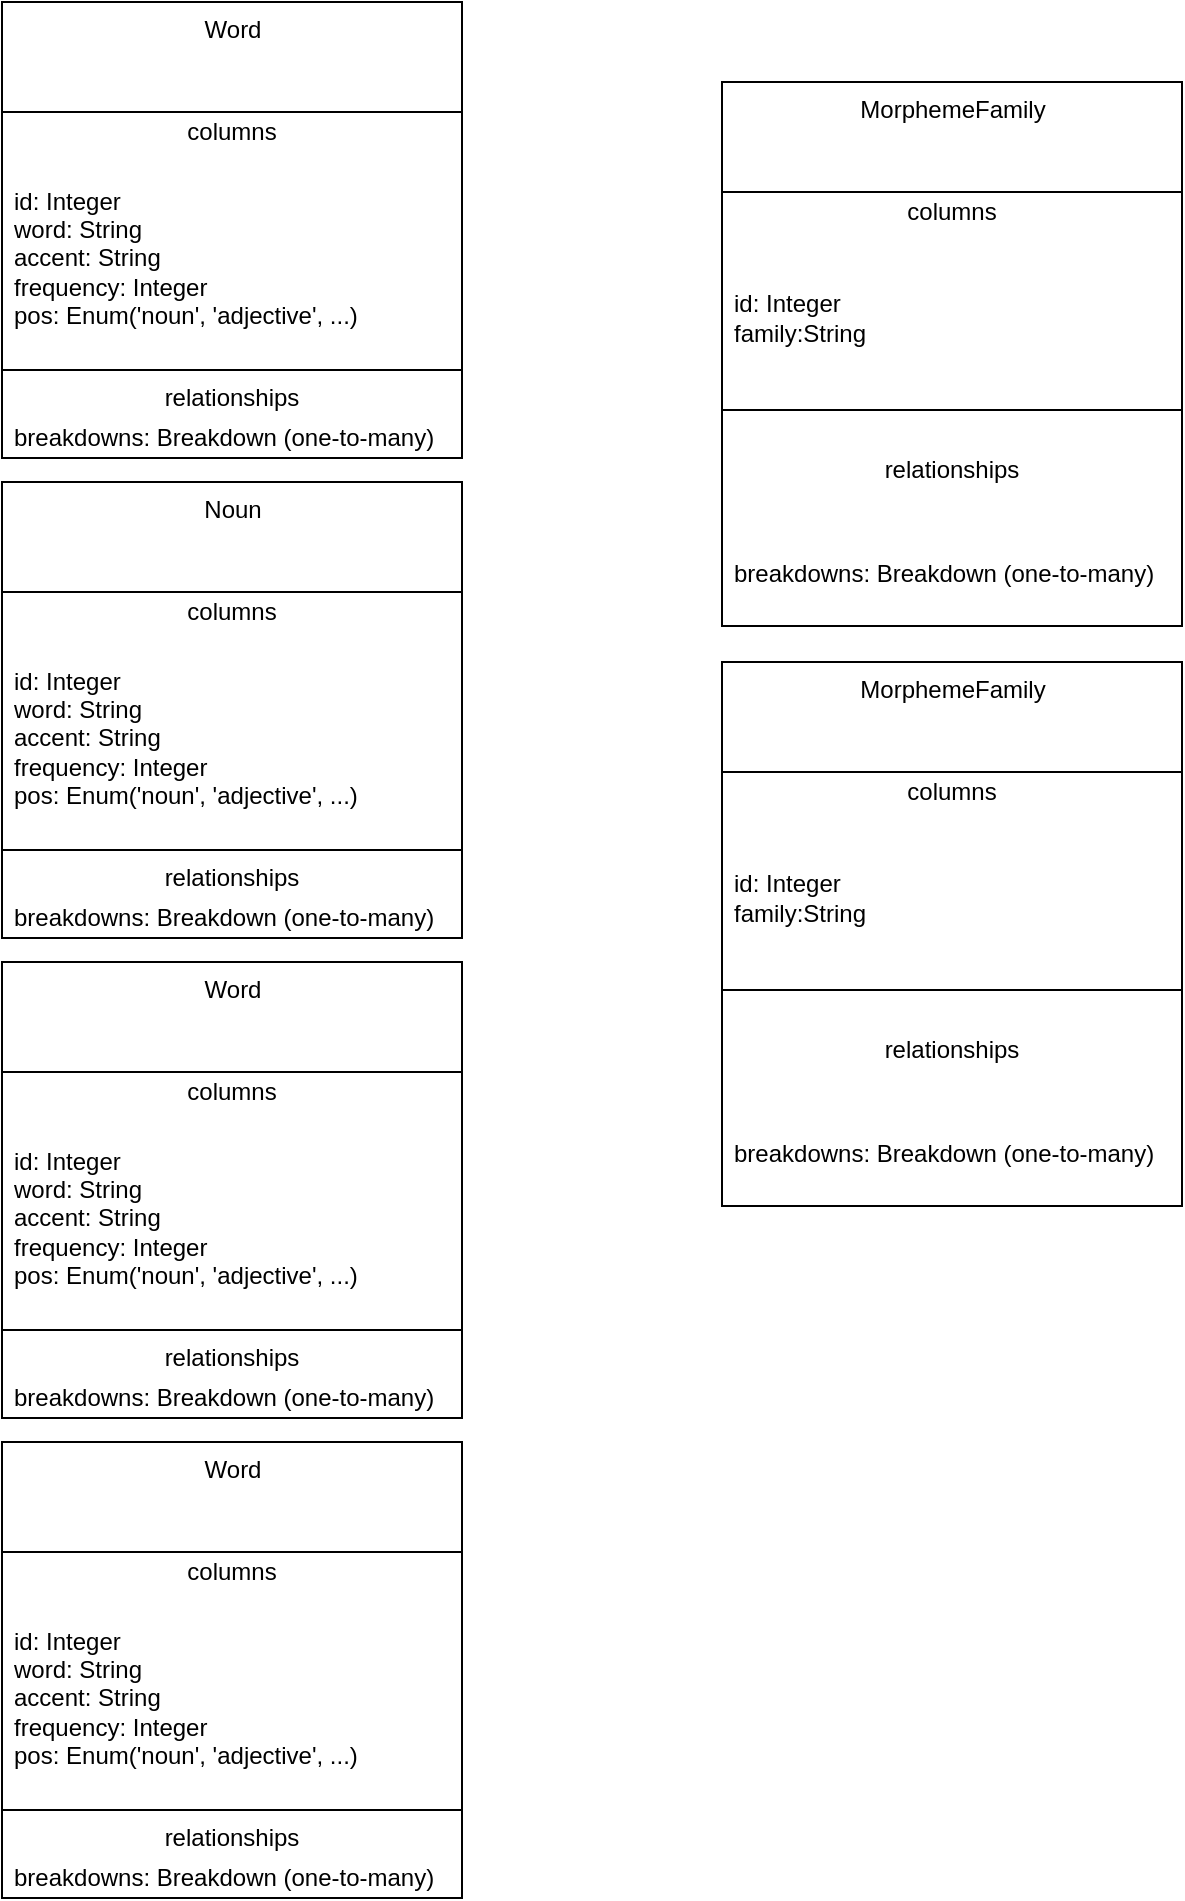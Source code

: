 <mxfile>
    <diagram id="u5tWkhb4qozzhrFfAu4i" name="Page-1">
        <mxGraphModel dx="758" dy="609" grid="1" gridSize="10" guides="1" tooltips="1" connect="1" arrows="1" fold="1" page="1" pageScale="1" pageWidth="850" pageHeight="1100" math="0" shadow="0">
            <root>
                <mxCell id="0"/>
                <mxCell id="1" parent="0"/>
                <mxCell id="9kcTOvRLCprrMwlBPnhx-21" value="Word" style="swimlane;fontStyle=0;align=center;verticalAlign=top;childLayout=stackLayout;horizontal=1;startSize=55;horizontalStack=0;resizeParent=1;resizeParentMax=0;resizeLast=0;collapsible=0;marginBottom=0;html=1;" vertex="1" parent="1">
                    <mxGeometry x="40" y="40" width="230" height="228" as="geometry"/>
                </mxCell>
                <mxCell id="9kcTOvRLCprrMwlBPnhx-22" value="columns" style="text;html=1;strokeColor=none;fillColor=none;align=center;verticalAlign=middle;spacingLeft=4;spacingRight=4;overflow=hidden;rotatable=0;points=[[0,0.5],[1,0.5]];portConstraint=eastwest;" vertex="1" parent="9kcTOvRLCprrMwlBPnhx-21">
                    <mxGeometry y="55" width="230" height="20" as="geometry"/>
                </mxCell>
                <mxCell id="9kcTOvRLCprrMwlBPnhx-23" value="id: Integer&lt;br&gt;word: String&lt;br&gt;accent: String&lt;br&gt;frequency: Integer&lt;br&gt;pos: Enum('noun', 'adjective', ...)" style="text;html=1;strokeColor=none;fillColor=none;align=left;verticalAlign=middle;spacingLeft=4;spacingRight=4;overflow=hidden;rotatable=0;points=[[0,0.5],[1,0.5]];portConstraint=eastwest;" vertex="1" parent="9kcTOvRLCprrMwlBPnhx-21">
                    <mxGeometry y="75" width="230" height="105" as="geometry"/>
                </mxCell>
                <mxCell id="9kcTOvRLCprrMwlBPnhx-26" value="" style="line;strokeWidth=1;fillColor=none;align=left;verticalAlign=middle;spacingTop=-1;spacingLeft=3;spacingRight=3;rotatable=0;labelPosition=right;points=[];portConstraint=eastwest;" vertex="1" parent="9kcTOvRLCprrMwlBPnhx-21">
                    <mxGeometry y="180" width="230" height="8" as="geometry"/>
                </mxCell>
                <mxCell id="9kcTOvRLCprrMwlBPnhx-27" value="relationships" style="text;html=1;strokeColor=none;fillColor=none;align=center;verticalAlign=middle;spacingLeft=4;spacingRight=4;overflow=hidden;rotatable=0;points=[[0,0.5],[1,0.5]];portConstraint=eastwest;" vertex="1" parent="9kcTOvRLCprrMwlBPnhx-21">
                    <mxGeometry y="188" width="230" height="20" as="geometry"/>
                </mxCell>
                <mxCell id="9kcTOvRLCprrMwlBPnhx-28" value="breakdowns: Breakdown (one-to-many)" style="text;html=1;strokeColor=none;fillColor=none;align=left;verticalAlign=middle;spacingLeft=4;spacingRight=4;overflow=hidden;rotatable=0;points=[[0,0.5],[1,0.5]];portConstraint=eastwest;" vertex="1" parent="9kcTOvRLCprrMwlBPnhx-21">
                    <mxGeometry y="208" width="230" height="20" as="geometry"/>
                </mxCell>
                <mxCell id="tPbnxhD-_OxOBcSZdSDR-2" value="MorphemeFamily" style="swimlane;fontStyle=0;align=center;verticalAlign=top;childLayout=stackLayout;horizontal=1;startSize=55;horizontalStack=0;resizeParent=1;resizeParentMax=0;resizeLast=0;collapsible=0;marginBottom=0;html=1;" vertex="1" parent="1">
                    <mxGeometry x="400" y="80" width="230" height="272" as="geometry"/>
                </mxCell>
                <mxCell id="tPbnxhD-_OxOBcSZdSDR-3" value="columns" style="text;html=1;strokeColor=none;fillColor=none;align=center;verticalAlign=middle;spacingLeft=4;spacingRight=4;overflow=hidden;rotatable=0;points=[[0,0.5],[1,0.5]];portConstraint=eastwest;" vertex="1" parent="tPbnxhD-_OxOBcSZdSDR-2">
                    <mxGeometry y="55" width="230" height="20" as="geometry"/>
                </mxCell>
                <mxCell id="tPbnxhD-_OxOBcSZdSDR-4" value="id: Integer&lt;br&gt;family:String" style="text;html=1;strokeColor=none;fillColor=none;align=left;verticalAlign=middle;spacingLeft=4;spacingRight=4;overflow=hidden;rotatable=0;points=[[0,0.5],[1,0.5]];portConstraint=eastwest;" vertex="1" parent="tPbnxhD-_OxOBcSZdSDR-2">
                    <mxGeometry y="75" width="230" height="85" as="geometry"/>
                </mxCell>
                <mxCell id="tPbnxhD-_OxOBcSZdSDR-5" value="" style="line;strokeWidth=1;fillColor=none;align=left;verticalAlign=middle;spacingTop=-1;spacingLeft=3;spacingRight=3;rotatable=0;labelPosition=right;points=[];portConstraint=eastwest;" vertex="1" parent="tPbnxhD-_OxOBcSZdSDR-2">
                    <mxGeometry y="160" width="230" height="8" as="geometry"/>
                </mxCell>
                <mxCell id="tPbnxhD-_OxOBcSZdSDR-6" value="relationships" style="text;html=1;strokeColor=none;fillColor=none;align=center;verticalAlign=middle;spacingLeft=4;spacingRight=4;overflow=hidden;rotatable=0;points=[[0,0.5],[1,0.5]];portConstraint=eastwest;" vertex="1" parent="tPbnxhD-_OxOBcSZdSDR-2">
                    <mxGeometry y="168" width="230" height="52" as="geometry"/>
                </mxCell>
                <mxCell id="tPbnxhD-_OxOBcSZdSDR-7" value="breakdowns: Breakdown (one-to-many)" style="text;html=1;strokeColor=none;fillColor=none;align=left;verticalAlign=middle;spacingLeft=4;spacingRight=4;overflow=hidden;rotatable=0;points=[[0,0.5],[1,0.5]];portConstraint=eastwest;" vertex="1" parent="tPbnxhD-_OxOBcSZdSDR-2">
                    <mxGeometry y="220" width="230" height="52" as="geometry"/>
                </mxCell>
                <mxCell id="9kcTOvRLCprrMwlBPnhx-29" value="Noun" style="swimlane;fontStyle=0;align=center;verticalAlign=top;childLayout=stackLayout;horizontal=1;startSize=55;horizontalStack=0;resizeParent=1;resizeParentMax=0;resizeLast=0;collapsible=0;marginBottom=0;html=1;" vertex="1" parent="1">
                    <mxGeometry x="40" y="280" width="230" height="228" as="geometry"/>
                </mxCell>
                <mxCell id="9kcTOvRLCprrMwlBPnhx-30" value="columns" style="text;html=1;strokeColor=none;fillColor=none;align=center;verticalAlign=middle;spacingLeft=4;spacingRight=4;overflow=hidden;rotatable=0;points=[[0,0.5],[1,0.5]];portConstraint=eastwest;" vertex="1" parent="9kcTOvRLCprrMwlBPnhx-29">
                    <mxGeometry y="55" width="230" height="20" as="geometry"/>
                </mxCell>
                <mxCell id="9kcTOvRLCprrMwlBPnhx-31" value="id: Integer&lt;br&gt;word: String&lt;br&gt;accent: String&lt;br&gt;frequency: Integer&lt;br&gt;pos: Enum('noun', 'adjective', ...)" style="text;html=1;strokeColor=none;fillColor=none;align=left;verticalAlign=middle;spacingLeft=4;spacingRight=4;overflow=hidden;rotatable=0;points=[[0,0.5],[1,0.5]];portConstraint=eastwest;" vertex="1" parent="9kcTOvRLCprrMwlBPnhx-29">
                    <mxGeometry y="75" width="230" height="105" as="geometry"/>
                </mxCell>
                <mxCell id="9kcTOvRLCprrMwlBPnhx-32" value="" style="line;strokeWidth=1;fillColor=none;align=left;verticalAlign=middle;spacingTop=-1;spacingLeft=3;spacingRight=3;rotatable=0;labelPosition=right;points=[];portConstraint=eastwest;" vertex="1" parent="9kcTOvRLCprrMwlBPnhx-29">
                    <mxGeometry y="180" width="230" height="8" as="geometry"/>
                </mxCell>
                <mxCell id="9kcTOvRLCprrMwlBPnhx-33" value="relationships" style="text;html=1;strokeColor=none;fillColor=none;align=center;verticalAlign=middle;spacingLeft=4;spacingRight=4;overflow=hidden;rotatable=0;points=[[0,0.5],[1,0.5]];portConstraint=eastwest;" vertex="1" parent="9kcTOvRLCprrMwlBPnhx-29">
                    <mxGeometry y="188" width="230" height="20" as="geometry"/>
                </mxCell>
                <mxCell id="9kcTOvRLCprrMwlBPnhx-34" value="breakdowns: Breakdown (one-to-many)" style="text;html=1;strokeColor=none;fillColor=none;align=left;verticalAlign=middle;spacingLeft=4;spacingRight=4;overflow=hidden;rotatable=0;points=[[0,0.5],[1,0.5]];portConstraint=eastwest;" vertex="1" parent="9kcTOvRLCprrMwlBPnhx-29">
                    <mxGeometry y="208" width="230" height="20" as="geometry"/>
                </mxCell>
                <mxCell id="9kcTOvRLCprrMwlBPnhx-35" value="Word" style="swimlane;fontStyle=0;align=center;verticalAlign=top;childLayout=stackLayout;horizontal=1;startSize=55;horizontalStack=0;resizeParent=1;resizeParentMax=0;resizeLast=0;collapsible=0;marginBottom=0;html=1;" vertex="1" parent="1">
                    <mxGeometry x="40" y="520" width="230" height="228" as="geometry"/>
                </mxCell>
                <mxCell id="9kcTOvRLCprrMwlBPnhx-36" value="columns" style="text;html=1;strokeColor=none;fillColor=none;align=center;verticalAlign=middle;spacingLeft=4;spacingRight=4;overflow=hidden;rotatable=0;points=[[0,0.5],[1,0.5]];portConstraint=eastwest;" vertex="1" parent="9kcTOvRLCprrMwlBPnhx-35">
                    <mxGeometry y="55" width="230" height="20" as="geometry"/>
                </mxCell>
                <mxCell id="9kcTOvRLCprrMwlBPnhx-37" value="id: Integer&lt;br&gt;word: String&lt;br&gt;accent: String&lt;br&gt;frequency: Integer&lt;br&gt;pos: Enum('noun', 'adjective', ...)" style="text;html=1;strokeColor=none;fillColor=none;align=left;verticalAlign=middle;spacingLeft=4;spacingRight=4;overflow=hidden;rotatable=0;points=[[0,0.5],[1,0.5]];portConstraint=eastwest;" vertex="1" parent="9kcTOvRLCprrMwlBPnhx-35">
                    <mxGeometry y="75" width="230" height="105" as="geometry"/>
                </mxCell>
                <mxCell id="9kcTOvRLCprrMwlBPnhx-38" value="" style="line;strokeWidth=1;fillColor=none;align=left;verticalAlign=middle;spacingTop=-1;spacingLeft=3;spacingRight=3;rotatable=0;labelPosition=right;points=[];portConstraint=eastwest;" vertex="1" parent="9kcTOvRLCprrMwlBPnhx-35">
                    <mxGeometry y="180" width="230" height="8" as="geometry"/>
                </mxCell>
                <mxCell id="9kcTOvRLCprrMwlBPnhx-39" value="relationships" style="text;html=1;strokeColor=none;fillColor=none;align=center;verticalAlign=middle;spacingLeft=4;spacingRight=4;overflow=hidden;rotatable=0;points=[[0,0.5],[1,0.5]];portConstraint=eastwest;" vertex="1" parent="9kcTOvRLCprrMwlBPnhx-35">
                    <mxGeometry y="188" width="230" height="20" as="geometry"/>
                </mxCell>
                <mxCell id="9kcTOvRLCprrMwlBPnhx-40" value="breakdowns: Breakdown (one-to-many)" style="text;html=1;strokeColor=none;fillColor=none;align=left;verticalAlign=middle;spacingLeft=4;spacingRight=4;overflow=hidden;rotatable=0;points=[[0,0.5],[1,0.5]];portConstraint=eastwest;" vertex="1" parent="9kcTOvRLCprrMwlBPnhx-35">
                    <mxGeometry y="208" width="230" height="20" as="geometry"/>
                </mxCell>
                <mxCell id="9kcTOvRLCprrMwlBPnhx-41" value="Word" style="swimlane;fontStyle=0;align=center;verticalAlign=top;childLayout=stackLayout;horizontal=1;startSize=55;horizontalStack=0;resizeParent=1;resizeParentMax=0;resizeLast=0;collapsible=0;marginBottom=0;html=1;" vertex="1" parent="1">
                    <mxGeometry x="40" y="760" width="230" height="228" as="geometry"/>
                </mxCell>
                <mxCell id="9kcTOvRLCprrMwlBPnhx-42" value="columns" style="text;html=1;strokeColor=none;fillColor=none;align=center;verticalAlign=middle;spacingLeft=4;spacingRight=4;overflow=hidden;rotatable=0;points=[[0,0.5],[1,0.5]];portConstraint=eastwest;" vertex="1" parent="9kcTOvRLCprrMwlBPnhx-41">
                    <mxGeometry y="55" width="230" height="20" as="geometry"/>
                </mxCell>
                <mxCell id="9kcTOvRLCprrMwlBPnhx-43" value="id: Integer&lt;br&gt;word: String&lt;br&gt;accent: String&lt;br&gt;frequency: Integer&lt;br&gt;pos: Enum('noun', 'adjective', ...)" style="text;html=1;strokeColor=none;fillColor=none;align=left;verticalAlign=middle;spacingLeft=4;spacingRight=4;overflow=hidden;rotatable=0;points=[[0,0.5],[1,0.5]];portConstraint=eastwest;" vertex="1" parent="9kcTOvRLCprrMwlBPnhx-41">
                    <mxGeometry y="75" width="230" height="105" as="geometry"/>
                </mxCell>
                <mxCell id="9kcTOvRLCprrMwlBPnhx-44" value="" style="line;strokeWidth=1;fillColor=none;align=left;verticalAlign=middle;spacingTop=-1;spacingLeft=3;spacingRight=3;rotatable=0;labelPosition=right;points=[];portConstraint=eastwest;" vertex="1" parent="9kcTOvRLCprrMwlBPnhx-41">
                    <mxGeometry y="180" width="230" height="8" as="geometry"/>
                </mxCell>
                <mxCell id="9kcTOvRLCprrMwlBPnhx-45" value="relationships" style="text;html=1;strokeColor=none;fillColor=none;align=center;verticalAlign=middle;spacingLeft=4;spacingRight=4;overflow=hidden;rotatable=0;points=[[0,0.5],[1,0.5]];portConstraint=eastwest;" vertex="1" parent="9kcTOvRLCprrMwlBPnhx-41">
                    <mxGeometry y="188" width="230" height="20" as="geometry"/>
                </mxCell>
                <mxCell id="9kcTOvRLCprrMwlBPnhx-46" value="breakdowns: Breakdown (one-to-many)" style="text;html=1;strokeColor=none;fillColor=none;align=left;verticalAlign=middle;spacingLeft=4;spacingRight=4;overflow=hidden;rotatable=0;points=[[0,0.5],[1,0.5]];portConstraint=eastwest;" vertex="1" parent="9kcTOvRLCprrMwlBPnhx-41">
                    <mxGeometry y="208" width="230" height="20" as="geometry"/>
                </mxCell>
                <mxCell id="tPbnxhD-_OxOBcSZdSDR-8" value="MorphemeFamily" style="swimlane;fontStyle=0;align=center;verticalAlign=top;childLayout=stackLayout;horizontal=1;startSize=55;horizontalStack=0;resizeParent=1;resizeParentMax=0;resizeLast=0;collapsible=0;marginBottom=0;html=1;" vertex="1" parent="1">
                    <mxGeometry x="400" y="370" width="230" height="272" as="geometry"/>
                </mxCell>
                <mxCell id="tPbnxhD-_OxOBcSZdSDR-9" value="columns" style="text;html=1;strokeColor=none;fillColor=none;align=center;verticalAlign=middle;spacingLeft=4;spacingRight=4;overflow=hidden;rotatable=0;points=[[0,0.5],[1,0.5]];portConstraint=eastwest;" vertex="1" parent="tPbnxhD-_OxOBcSZdSDR-8">
                    <mxGeometry y="55" width="230" height="20" as="geometry"/>
                </mxCell>
                <mxCell id="tPbnxhD-_OxOBcSZdSDR-10" value="id: Integer&lt;br&gt;family:String" style="text;html=1;strokeColor=none;fillColor=none;align=left;verticalAlign=middle;spacingLeft=4;spacingRight=4;overflow=hidden;rotatable=0;points=[[0,0.5],[1,0.5]];portConstraint=eastwest;" vertex="1" parent="tPbnxhD-_OxOBcSZdSDR-8">
                    <mxGeometry y="75" width="230" height="85" as="geometry"/>
                </mxCell>
                <mxCell id="tPbnxhD-_OxOBcSZdSDR-11" value="" style="line;strokeWidth=1;fillColor=none;align=left;verticalAlign=middle;spacingTop=-1;spacingLeft=3;spacingRight=3;rotatable=0;labelPosition=right;points=[];portConstraint=eastwest;" vertex="1" parent="tPbnxhD-_OxOBcSZdSDR-8">
                    <mxGeometry y="160" width="230" height="8" as="geometry"/>
                </mxCell>
                <mxCell id="tPbnxhD-_OxOBcSZdSDR-12" value="relationships" style="text;html=1;strokeColor=none;fillColor=none;align=center;verticalAlign=middle;spacingLeft=4;spacingRight=4;overflow=hidden;rotatable=0;points=[[0,0.5],[1,0.5]];portConstraint=eastwest;" vertex="1" parent="tPbnxhD-_OxOBcSZdSDR-8">
                    <mxGeometry y="168" width="230" height="52" as="geometry"/>
                </mxCell>
                <mxCell id="tPbnxhD-_OxOBcSZdSDR-13" value="breakdowns: Breakdown (one-to-many)" style="text;html=1;strokeColor=none;fillColor=none;align=left;verticalAlign=middle;spacingLeft=4;spacingRight=4;overflow=hidden;rotatable=0;points=[[0,0.5],[1,0.5]];portConstraint=eastwest;" vertex="1" parent="tPbnxhD-_OxOBcSZdSDR-8">
                    <mxGeometry y="220" width="230" height="52" as="geometry"/>
                </mxCell>
            </root>
        </mxGraphModel>
    </diagram>
</mxfile>
